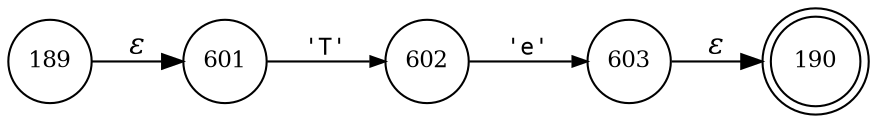 digraph ATN {
rankdir=LR;
s190[fontsize=11, label="190", shape=doublecircle, fixedsize=true, width=.6];
s601[fontsize=11,label="601", shape=circle, fixedsize=true, width=.55, peripheries=1];
s602[fontsize=11,label="602", shape=circle, fixedsize=true, width=.55, peripheries=1];
s603[fontsize=11,label="603", shape=circle, fixedsize=true, width=.55, peripheries=1];
s189[fontsize=11,label="189", shape=circle, fixedsize=true, width=.55, peripheries=1];
s189 -> s601 [fontname="Times-Italic", label="&epsilon;"];
s601 -> s602 [fontsize=11, fontname="Courier", arrowsize=.7, label = "'T'", arrowhead = normal];
s602 -> s603 [fontsize=11, fontname="Courier", arrowsize=.7, label = "'e'", arrowhead = normal];
s603 -> s190 [fontname="Times-Italic", label="&epsilon;"];
}